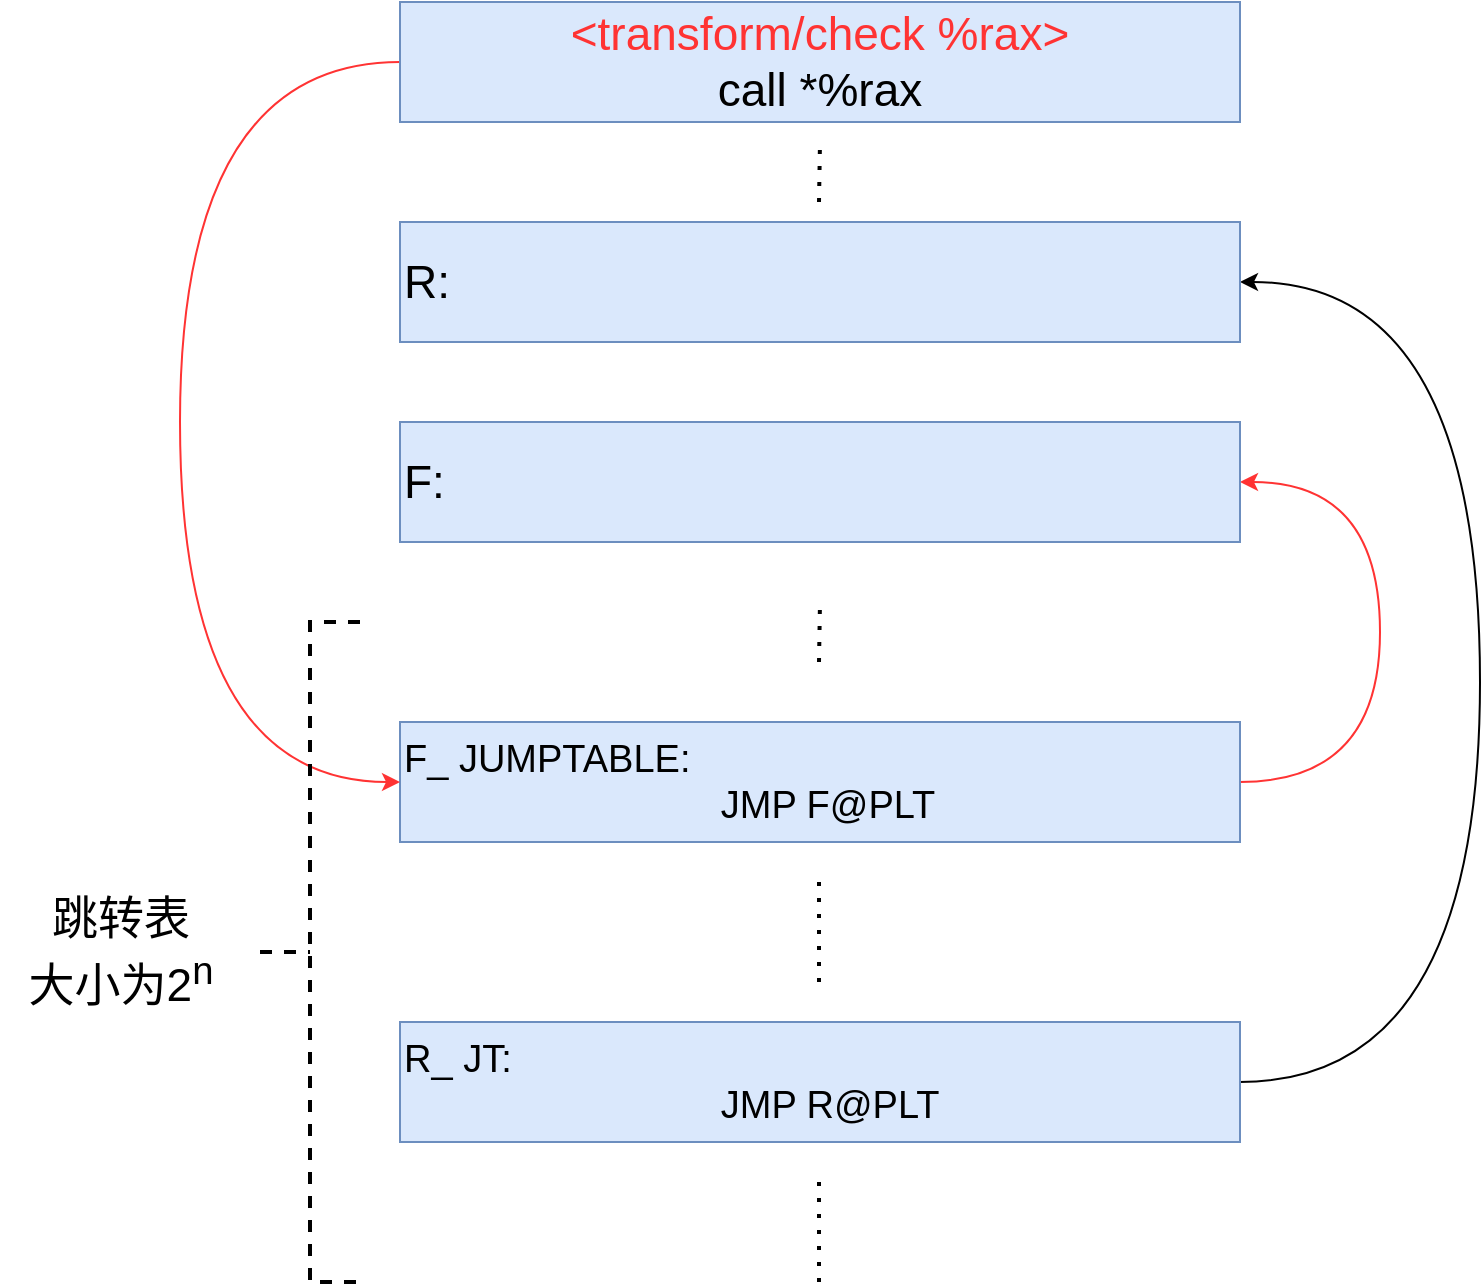 <mxfile version="20.5.3" type="github">
  <diagram id="u7oC6HwBz29w7ae33_Ae" name="Page-1">
    <mxGraphModel dx="2889" dy="2315" grid="1" gridSize="10" guides="1" tooltips="1" connect="1" arrows="1" fold="1" page="1" pageScale="1" pageWidth="827" pageHeight="1169" math="0" shadow="0">
      <root>
        <mxCell id="0" />
        <mxCell id="1" parent="0" />
        <mxCell id="uzkKgmChSdbGSanpGvmp-12" style="edgeStyle=orthogonalEdgeStyle;rounded=0;orthogonalLoop=1;jettySize=auto;html=1;fontSize=19;curved=1;entryX=1;entryY=0.5;entryDx=0;entryDy=0;strokeColor=#FF3333;" edge="1" parent="1" source="uzkKgmChSdbGSanpGvmp-1" target="uzkKgmChSdbGSanpGvmp-7">
          <mxGeometry relative="1" as="geometry">
            <mxPoint x="600" y="-90" as="targetPoint" />
            <Array as="points">
              <mxPoint x="670" y="140" />
              <mxPoint x="670" y="-10" />
            </Array>
          </mxGeometry>
        </mxCell>
        <mxCell id="uzkKgmChSdbGSanpGvmp-1" value="&lt;font style=&quot;font-size: 19px;&quot;&gt;F_ JUMPTABLE:&lt;br&gt;&amp;nbsp; &amp;nbsp; &amp;nbsp; &amp;nbsp; &amp;nbsp; &amp;nbsp; &amp;nbsp; &amp;nbsp; &amp;nbsp; &amp;nbsp; &amp;nbsp; &amp;nbsp; &amp;nbsp; &amp;nbsp; &amp;nbsp; JMP F@PLT&lt;/font&gt;" style="rounded=0;whiteSpace=wrap;html=1;fillColor=#dae8fc;strokeColor=#6c8ebf;align=left;" vertex="1" parent="1">
          <mxGeometry x="180" y="110" width="420" height="60" as="geometry" />
        </mxCell>
        <mxCell id="uzkKgmChSdbGSanpGvmp-17" style="edgeStyle=orthogonalEdgeStyle;curved=1;rounded=0;orthogonalLoop=1;jettySize=auto;html=1;exitX=1;exitY=0.5;exitDx=0;exitDy=0;entryX=1;entryY=0.5;entryDx=0;entryDy=0;fontSize=19;" edge="1" parent="1" source="uzkKgmChSdbGSanpGvmp-2" target="uzkKgmChSdbGSanpGvmp-3">
          <mxGeometry relative="1" as="geometry">
            <Array as="points">
              <mxPoint x="720" y="290" />
              <mxPoint x="720" y="-110" />
            </Array>
          </mxGeometry>
        </mxCell>
        <mxCell id="uzkKgmChSdbGSanpGvmp-2" value="&lt;span style=&quot;font-size: 19px;&quot;&gt;R_ JT:&lt;/span&gt;&lt;br style=&quot;font-size: 19px;&quot;&gt;&lt;span style=&quot;font-size: 19px;&quot;&gt;&amp;nbsp; &amp;nbsp; &amp;nbsp; &amp;nbsp; &amp;nbsp; &amp;nbsp; &amp;nbsp; &amp;nbsp; &amp;nbsp; &amp;nbsp; &amp;nbsp; &amp;nbsp; &amp;nbsp; &amp;nbsp; &amp;nbsp; JMP R@PLT&lt;/span&gt;" style="rounded=0;whiteSpace=wrap;html=1;fillColor=#dae8fc;strokeColor=#6c8ebf;align=left;" vertex="1" parent="1">
          <mxGeometry x="180" y="260" width="420" height="60" as="geometry" />
        </mxCell>
        <mxCell id="uzkKgmChSdbGSanpGvmp-3" value="&lt;span style=&quot;font-size: 23px;&quot;&gt;R:&lt;/span&gt;" style="rounded=0;whiteSpace=wrap;html=1;fillColor=#dae8fc;strokeColor=#6c8ebf;align=left;" vertex="1" parent="1">
          <mxGeometry x="180" y="-140" width="420" height="60" as="geometry" />
        </mxCell>
        <mxCell id="uzkKgmChSdbGSanpGvmp-5" value="" style="endArrow=none;dashed=1;html=1;dashPattern=1 3;strokeWidth=2;rounded=0;" edge="1" parent="1">
          <mxGeometry width="50" height="50" relative="1" as="geometry">
            <mxPoint x="389.5" y="80" as="sourcePoint" />
            <mxPoint x="390" y="50" as="targetPoint" />
          </mxGeometry>
        </mxCell>
        <mxCell id="uzkKgmChSdbGSanpGvmp-6" value="" style="endArrow=none;dashed=1;html=1;dashPattern=1 3;strokeWidth=2;rounded=0;" edge="1" parent="1">
          <mxGeometry width="50" height="50" relative="1" as="geometry">
            <mxPoint x="389.5" y="240" as="sourcePoint" />
            <mxPoint x="389.5" y="190" as="targetPoint" />
          </mxGeometry>
        </mxCell>
        <mxCell id="uzkKgmChSdbGSanpGvmp-7" value="&lt;font style=&quot;font-size: 23px;&quot;&gt;F:&lt;/font&gt;" style="rounded=0;whiteSpace=wrap;html=1;align=left;fillColor=#dae8fc;strokeColor=#6c8ebf;" vertex="1" parent="1">
          <mxGeometry x="180" y="-40" width="420" height="60" as="geometry" />
        </mxCell>
        <mxCell id="uzkKgmChSdbGSanpGvmp-15" style="edgeStyle=orthogonalEdgeStyle;curved=1;rounded=0;orthogonalLoop=1;jettySize=auto;html=1;entryX=0;entryY=0.5;entryDx=0;entryDy=0;fontSize=19;exitX=0;exitY=0.5;exitDx=0;exitDy=0;strokeColor=#FF3333;" edge="1" parent="1" source="uzkKgmChSdbGSanpGvmp-8" target="uzkKgmChSdbGSanpGvmp-1">
          <mxGeometry relative="1" as="geometry">
            <Array as="points">
              <mxPoint x="70" y="-220" />
              <mxPoint x="70" y="140" />
            </Array>
          </mxGeometry>
        </mxCell>
        <mxCell id="uzkKgmChSdbGSanpGvmp-8" value="&lt;font style=&quot;font-size: 23px;&quot;&gt;&lt;font color=&quot;#ff3333&quot;&gt;&amp;lt;transform/check %rax&amp;gt;&lt;/font&gt;&lt;br&gt;call *%rax&lt;br&gt;&lt;/font&gt;" style="rounded=0;whiteSpace=wrap;html=1;fillColor=#dae8fc;strokeColor=#6c8ebf;" vertex="1" parent="1">
          <mxGeometry x="180" y="-250" width="420" height="60" as="geometry" />
        </mxCell>
        <mxCell id="uzkKgmChSdbGSanpGvmp-9" value="" style="strokeWidth=2;html=1;shape=mxgraph.flowchart.annotation_2;align=left;labelPosition=right;pointerEvents=1;dashed=1;perimeterSpacing=2;" vertex="1" parent="1">
          <mxGeometry x="110" y="60" width="50" height="330" as="geometry" />
        </mxCell>
        <mxCell id="uzkKgmChSdbGSanpGvmp-10" value="" style="endArrow=none;dashed=1;html=1;dashPattern=1 3;strokeWidth=2;rounded=0;" edge="1" parent="1">
          <mxGeometry width="50" height="50" relative="1" as="geometry">
            <mxPoint x="389.5" y="-150" as="sourcePoint" />
            <mxPoint x="390" y="-180" as="targetPoint" />
          </mxGeometry>
        </mxCell>
        <mxCell id="uzkKgmChSdbGSanpGvmp-11" value="跳转表&lt;br&gt;大小为2&lt;sup&gt;n&lt;/sup&gt;" style="text;html=1;align=center;verticalAlign=middle;resizable=0;points=[];autosize=1;strokeColor=none;fillColor=none;fontSize=23;" vertex="1" parent="1">
          <mxGeometry x="-20" y="190" width="120" height="70" as="geometry" />
        </mxCell>
        <mxCell id="uzkKgmChSdbGSanpGvmp-18" value="" style="endArrow=none;dashed=1;html=1;dashPattern=1 3;strokeWidth=2;rounded=0;" edge="1" parent="1">
          <mxGeometry width="50" height="50" relative="1" as="geometry">
            <mxPoint x="389.5" y="390" as="sourcePoint" />
            <mxPoint x="389.5" y="340" as="targetPoint" />
          </mxGeometry>
        </mxCell>
      </root>
    </mxGraphModel>
  </diagram>
</mxfile>
